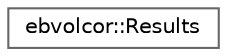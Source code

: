 digraph "Graphical Class Hierarchy"
{
 // LATEX_PDF_SIZE
  bgcolor="transparent";
  edge [fontname=Helvetica,fontsize=10,labelfontname=Helvetica,labelfontsize=10];
  node [fontname=Helvetica,fontsize=10,shape=box,height=0.2,width=0.4];
  rankdir="LR";
  Node0 [id="Node000000",label="ebvolcor::Results",height=0.2,width=0.4,color="grey40", fillcolor="white", style="filled",URL="$structebvolcor_1_1Results.html",tooltip="Struct used to collect and output results about a volume correction run."];
}
